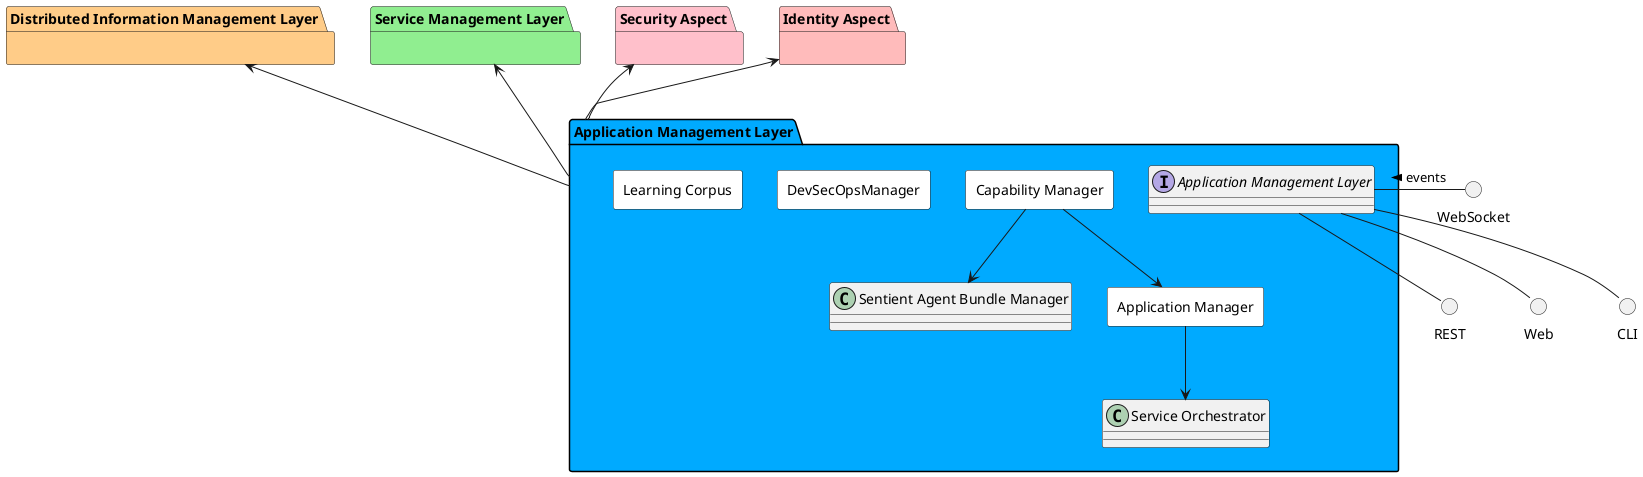 @startuml


package "Distributed Information Management Layer" #ffcc88 {

}

package "Service Management Layer" #lightgreen {

}

package "Security Aspect" #pink {

}

package "Identity Aspect" #ffbbbb {

}


package "Application Management Layer" #00aaff {

    interface "Application Management Layer" as i {


    }
}

circle REST
circle Web
circle CLI
circle WebSocket

i -down- Web
i -down- CLI
i -down- REST
WebSocket -left- i: events >

package "Application Management Layer" #00aaff {


rectangle "Application Manager" #white {
}

rectangle "Capability Manager" #white {
}

rectangle "DevSecOpsManager" #white {
}

rectangle "Learning Corpus" #white {
}

    "Application Manager" --> "Service Orchestrator"

    "Capability Manager" --> "Sentient Agent Bundle Manager"

    "Capability Manager" --> "Application Manager"

}


    "Distributed Information Management Layer" <-- "Application Management Layer"

    "Service Management Layer" <-- "Application Management Layer"

    "Security Aspect" <-- "Application Management Layer"

    "Identity Aspect" <-- "Application Management Layer"


@enduml
